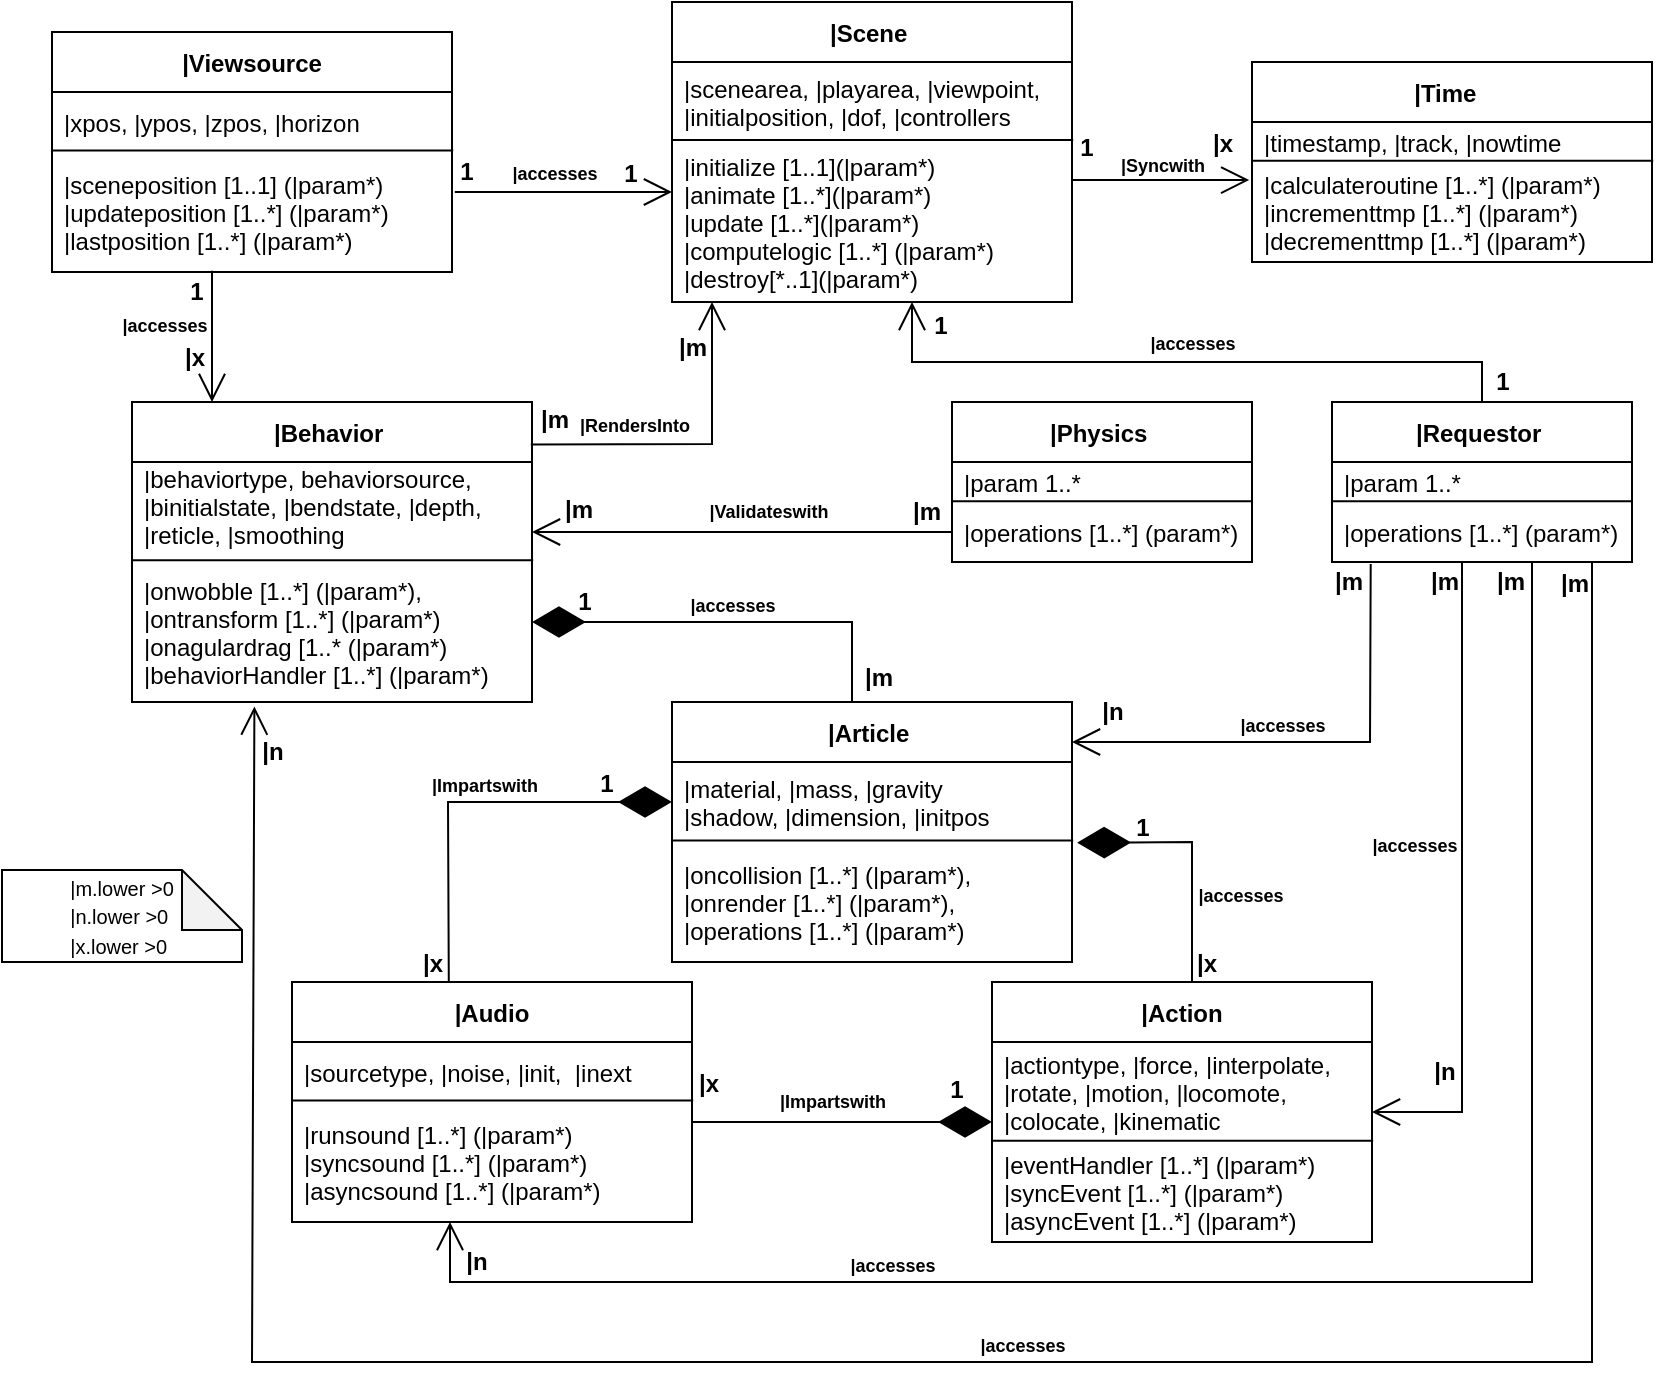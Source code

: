 <mxfile version="20.2.0" type="github">
  <diagram id="iACYzqWQ1ITx665O1Zea" name="Page-1">
    <mxGraphModel dx="960" dy="508" grid="1" gridSize="10" guides="1" tooltips="1" connect="1" arrows="1" fold="1" page="1" pageScale="1" pageWidth="850" pageHeight="1100" math="0" shadow="0">
      <root>
        <mxCell id="0" />
        <mxCell id="1" parent="0" />
        <mxCell id="z_brWQGFtK9m3Tseu1AX-10" value="|Scene " style="swimlane;fontStyle=1;childLayout=stackLayout;horizontal=1;startSize=30;horizontalStack=0;resizeParent=1;resizeParentMax=0;resizeLast=0;collapsible=1;marginBottom=0;" parent="1" vertex="1">
          <mxGeometry x="350" y="40" width="200" height="150" as="geometry" />
        </mxCell>
        <mxCell id="z_brWQGFtK9m3Tseu1AX-11" value="|scenearea, |playarea, |viewpoint, &#xa;|initialposition, |dof, |controllers" style="text;strokeColor=none;fillColor=none;align=left;verticalAlign=middle;spacingLeft=4;spacingRight=4;overflow=hidden;points=[[0,0.5],[1,0.5]];portConstraint=eastwest;rotatable=0;" parent="z_brWQGFtK9m3Tseu1AX-10" vertex="1">
          <mxGeometry y="30" width="200" height="40" as="geometry" />
        </mxCell>
        <mxCell id="z_brWQGFtK9m3Tseu1AX-13" value="|initialize [1..1](|param*)&#xa;|animate [1..*](|param*)&#xa;|update [1..*](|param*)&#xa;|computelogic [1..*] (|param*)&#xa;|destroy[*..1](|param*)" style="text;strokeColor=none;fillColor=none;align=left;verticalAlign=middle;spacingLeft=4;spacingRight=4;overflow=hidden;points=[[0,0.5],[1,0.5]];portConstraint=eastwest;rotatable=0;" parent="z_brWQGFtK9m3Tseu1AX-10" vertex="1">
          <mxGeometry y="70" width="200" height="80" as="geometry" />
        </mxCell>
        <mxCell id="z_brWQGFtK9m3Tseu1AX-20" value="" style="endArrow=none;html=1;rounded=0;exitX=0;exitY=-0.012;exitDx=0;exitDy=0;exitPerimeter=0;entryX=1.003;entryY=-0.012;entryDx=0;entryDy=0;entryPerimeter=0;" parent="z_brWQGFtK9m3Tseu1AX-10" source="z_brWQGFtK9m3Tseu1AX-13" target="z_brWQGFtK9m3Tseu1AX-13" edge="1">
          <mxGeometry width="50" height="50" relative="1" as="geometry">
            <mxPoint x="120" y="190" as="sourcePoint" />
            <mxPoint x="170" y="140" as="targetPoint" />
          </mxGeometry>
        </mxCell>
        <mxCell id="z_brWQGFtK9m3Tseu1AX-21" value="|Viewsource" style="swimlane;fontStyle=1;childLayout=stackLayout;horizontal=1;startSize=30;horizontalStack=0;resizeParent=1;resizeParentMax=0;resizeLast=0;collapsible=1;marginBottom=0;" parent="1" vertex="1">
          <mxGeometry x="40" y="55" width="200" height="120" as="geometry" />
        </mxCell>
        <mxCell id="z_brWQGFtK9m3Tseu1AX-22" value="|xpos, |ypos, |zpos, |horizon" style="text;strokeColor=none;fillColor=none;align=left;verticalAlign=middle;spacingLeft=4;spacingRight=4;overflow=hidden;points=[[0,0.5],[1,0.5]];portConstraint=eastwest;rotatable=0;" parent="z_brWQGFtK9m3Tseu1AX-21" vertex="1">
          <mxGeometry y="30" width="200" height="30" as="geometry" />
        </mxCell>
        <mxCell id="z_brWQGFtK9m3Tseu1AX-23" value="|sceneposition [1..1] (|param*)&#xa;|updateposition [1..*] (|param*)&#xa;|lastposition [1..*] (|param*)" style="text;strokeColor=none;fillColor=none;align=left;verticalAlign=middle;spacingLeft=4;spacingRight=4;overflow=hidden;points=[[0,0.5],[1,0.5]];portConstraint=eastwest;rotatable=0;" parent="z_brWQGFtK9m3Tseu1AX-21" vertex="1">
          <mxGeometry y="60" width="200" height="60" as="geometry" />
        </mxCell>
        <mxCell id="z_brWQGFtK9m3Tseu1AX-24" value="" style="endArrow=none;html=1;rounded=0;exitX=0;exitY=-0.012;exitDx=0;exitDy=0;exitPerimeter=0;entryX=1.003;entryY=-0.012;entryDx=0;entryDy=0;entryPerimeter=0;" parent="z_brWQGFtK9m3Tseu1AX-21" source="z_brWQGFtK9m3Tseu1AX-23" target="z_brWQGFtK9m3Tseu1AX-23" edge="1">
          <mxGeometry width="50" height="50" relative="1" as="geometry">
            <mxPoint x="120" y="190" as="sourcePoint" />
            <mxPoint x="170" y="140" as="targetPoint" />
          </mxGeometry>
        </mxCell>
        <mxCell id="z_brWQGFtK9m3Tseu1AX-25" value="|Time  " style="swimlane;fontStyle=1;childLayout=stackLayout;horizontal=1;startSize=30;horizontalStack=0;resizeParent=1;resizeParentMax=0;resizeLast=0;collapsible=1;marginBottom=0;" parent="1" vertex="1">
          <mxGeometry x="640" y="70" width="200" height="100" as="geometry" />
        </mxCell>
        <mxCell id="z_brWQGFtK9m3Tseu1AX-26" value="|timestamp, |track, |nowtime" style="text;strokeColor=none;fillColor=none;align=left;verticalAlign=middle;spacingLeft=4;spacingRight=4;overflow=hidden;points=[[0,0.5],[1,0.5]];portConstraint=eastwest;rotatable=0;" parent="z_brWQGFtK9m3Tseu1AX-25" vertex="1">
          <mxGeometry y="30" width="200" height="20" as="geometry" />
        </mxCell>
        <mxCell id="z_brWQGFtK9m3Tseu1AX-27" value="|calculateroutine [1..*] (|param*)&#xa;|incrementtmp [1..*] (|param*)&#xa;|decrementtmp [1..*] (|param*)" style="text;strokeColor=none;fillColor=none;align=left;verticalAlign=middle;spacingLeft=4;spacingRight=4;overflow=hidden;points=[[0,0.5],[1,0.5]];portConstraint=eastwest;rotatable=0;" parent="z_brWQGFtK9m3Tseu1AX-25" vertex="1">
          <mxGeometry y="50" width="200" height="50" as="geometry" />
        </mxCell>
        <mxCell id="z_brWQGFtK9m3Tseu1AX-28" value="" style="endArrow=none;html=1;rounded=0;exitX=0;exitY=-0.012;exitDx=0;exitDy=0;exitPerimeter=0;entryX=1.003;entryY=-0.012;entryDx=0;entryDy=0;entryPerimeter=0;" parent="z_brWQGFtK9m3Tseu1AX-25" source="z_brWQGFtK9m3Tseu1AX-27" target="z_brWQGFtK9m3Tseu1AX-27" edge="1">
          <mxGeometry width="50" height="50" relative="1" as="geometry">
            <mxPoint x="120" y="190" as="sourcePoint" />
            <mxPoint x="170" y="140" as="targetPoint" />
          </mxGeometry>
        </mxCell>
        <mxCell id="z_brWQGFtK9m3Tseu1AX-32" value="1" style="text;html=1;align=center;verticalAlign=middle;resizable=0;points=[];autosize=1;strokeColor=none;fillColor=none;fontStyle=1" parent="1" vertex="1">
          <mxGeometry x="232" y="110" width="30" height="30" as="geometry" />
        </mxCell>
        <mxCell id="z_brWQGFtK9m3Tseu1AX-33" value="1" style="text;html=1;align=center;verticalAlign=middle;resizable=0;points=[];autosize=1;strokeColor=none;fillColor=none;fontStyle=1" parent="1" vertex="1">
          <mxGeometry x="314" y="111" width="30" height="30" as="geometry" />
        </mxCell>
        <mxCell id="z_brWQGFtK9m3Tseu1AX-41" value="" style="endArrow=open;endFill=1;endSize=12;html=1;rounded=0;entryX=-0.007;entryY=0.113;entryDx=0;entryDy=0;entryPerimeter=0;" parent="1" edge="1">
          <mxGeometry width="160" relative="1" as="geometry">
            <mxPoint x="550" y="129" as="sourcePoint" />
            <mxPoint x="638.6" y="129.04" as="targetPoint" />
          </mxGeometry>
        </mxCell>
        <mxCell id="z_brWQGFtK9m3Tseu1AX-42" value="1" style="text;html=1;align=center;verticalAlign=middle;resizable=0;points=[];autosize=1;strokeColor=none;fillColor=none;fontStyle=1" parent="1" vertex="1">
          <mxGeometry x="542" y="98" width="30" height="30" as="geometry" />
        </mxCell>
        <mxCell id="z_brWQGFtK9m3Tseu1AX-43" value="|x" style="text;html=1;align=center;verticalAlign=middle;resizable=0;points=[];autosize=1;strokeColor=none;fillColor=none;fontStyle=1" parent="1" vertex="1">
          <mxGeometry x="610" y="96" width="30" height="30" as="geometry" />
        </mxCell>
        <mxCell id="z_brWQGFtK9m3Tseu1AX-44" value="" style="endArrow=open;endFill=1;endSize=12;html=1;rounded=0;exitX=1.007;exitY=0.333;exitDx=0;exitDy=0;exitPerimeter=0;" parent="1" source="z_brWQGFtK9m3Tseu1AX-23" edge="1">
          <mxGeometry width="160" relative="1" as="geometry">
            <mxPoint x="380" y="250" as="sourcePoint" />
            <mxPoint x="350" y="135" as="targetPoint" />
          </mxGeometry>
        </mxCell>
        <mxCell id="z_brWQGFtK9m3Tseu1AX-46" value="|Behavior " style="swimlane;fontStyle=1;childLayout=stackLayout;horizontal=1;startSize=30;horizontalStack=0;resizeParent=1;resizeParentMax=0;resizeLast=0;collapsible=1;marginBottom=0;" parent="1" vertex="1">
          <mxGeometry x="80" y="240" width="200" height="150" as="geometry" />
        </mxCell>
        <mxCell id="z_brWQGFtK9m3Tseu1AX-47" value="|behaviortype, behaviorsource,&#xa;|binitialstate, |bendstate, |depth, &#xa;|reticle, |smoothing&#xa;" style="text;strokeColor=none;fillColor=none;align=left;verticalAlign=middle;spacingLeft=4;spacingRight=4;overflow=hidden;points=[[0,0.5],[1,0.5]];portConstraint=eastwest;rotatable=0;" parent="z_brWQGFtK9m3Tseu1AX-46" vertex="1">
          <mxGeometry y="30" width="200" height="50" as="geometry" />
        </mxCell>
        <mxCell id="z_brWQGFtK9m3Tseu1AX-48" value="|onwobble [1..*] (|param*),&#xa;|ontransform [1..*] (|param*)&#xa;|onagulardrag [1..* (|param*)&#xa;|behaviorHandler [1..*] (|param*)" style="text;strokeColor=none;fillColor=none;align=left;verticalAlign=middle;spacingLeft=4;spacingRight=4;overflow=hidden;points=[[0,0.5],[1,0.5]];portConstraint=eastwest;rotatable=0;" parent="z_brWQGFtK9m3Tseu1AX-46" vertex="1">
          <mxGeometry y="80" width="200" height="70" as="geometry" />
        </mxCell>
        <mxCell id="z_brWQGFtK9m3Tseu1AX-49" value="" style="endArrow=none;html=1;rounded=0;exitX=0;exitY=-0.012;exitDx=0;exitDy=0;exitPerimeter=0;entryX=1.003;entryY=-0.012;entryDx=0;entryDy=0;entryPerimeter=0;" parent="z_brWQGFtK9m3Tseu1AX-46" source="z_brWQGFtK9m3Tseu1AX-48" target="z_brWQGFtK9m3Tseu1AX-48" edge="1">
          <mxGeometry width="50" height="50" relative="1" as="geometry">
            <mxPoint x="120" y="190" as="sourcePoint" />
            <mxPoint x="170" y="140" as="targetPoint" />
          </mxGeometry>
        </mxCell>
        <mxCell id="z_brWQGFtK9m3Tseu1AX-50" value="|Physics " style="swimlane;fontStyle=1;childLayout=stackLayout;horizontal=1;startSize=30;horizontalStack=0;resizeParent=1;resizeParentMax=0;resizeLast=0;collapsible=1;marginBottom=0;" parent="1" vertex="1">
          <mxGeometry x="490" y="240" width="150" height="80" as="geometry" />
        </mxCell>
        <mxCell id="z_brWQGFtK9m3Tseu1AX-51" value="|param 1..*" style="text;strokeColor=none;fillColor=none;align=left;verticalAlign=middle;spacingLeft=4;spacingRight=4;overflow=hidden;points=[[0,0.5],[1,0.5]];portConstraint=eastwest;rotatable=0;" parent="z_brWQGFtK9m3Tseu1AX-50" vertex="1">
          <mxGeometry y="30" width="150" height="20" as="geometry" />
        </mxCell>
        <mxCell id="z_brWQGFtK9m3Tseu1AX-52" value="|operations [1..*] (param*)" style="text;strokeColor=none;fillColor=none;align=left;verticalAlign=middle;spacingLeft=4;spacingRight=4;overflow=hidden;points=[[0,0.5],[1,0.5]];portConstraint=eastwest;rotatable=0;" parent="z_brWQGFtK9m3Tseu1AX-50" vertex="1">
          <mxGeometry y="50" width="150" height="30" as="geometry" />
        </mxCell>
        <mxCell id="z_brWQGFtK9m3Tseu1AX-53" value="" style="endArrow=none;html=1;rounded=0;exitX=0;exitY=-0.012;exitDx=0;exitDy=0;exitPerimeter=0;entryX=1.003;entryY=-0.012;entryDx=0;entryDy=0;entryPerimeter=0;" parent="z_brWQGFtK9m3Tseu1AX-50" source="z_brWQGFtK9m3Tseu1AX-52" target="z_brWQGFtK9m3Tseu1AX-52" edge="1">
          <mxGeometry width="50" height="50" relative="1" as="geometry">
            <mxPoint x="120" y="190" as="sourcePoint" />
            <mxPoint x="170" y="140" as="targetPoint" />
          </mxGeometry>
        </mxCell>
        <mxCell id="z_brWQGFtK9m3Tseu1AX-54" value="" style="endArrow=open;endFill=1;endSize=12;html=1;rounded=0;exitX=0.4;exitY=0.989;exitDx=0;exitDy=0;exitPerimeter=0;" parent="1" source="z_brWQGFtK9m3Tseu1AX-23" edge="1">
          <mxGeometry width="160" relative="1" as="geometry">
            <mxPoint x="121" y="180" as="sourcePoint" />
            <mxPoint x="120" y="240" as="targetPoint" />
          </mxGeometry>
        </mxCell>
        <mxCell id="z_brWQGFtK9m3Tseu1AX-55" value="&lt;font style=&quot;font-size: 9px;&quot;&gt;|accesses&lt;/font&gt;" style="text;html=1;align=center;verticalAlign=middle;resizable=0;points=[];autosize=1;strokeColor=none;fillColor=none;fontStyle=1" parent="1" vertex="1">
          <mxGeometry x="61" y="186" width="70" height="30" as="geometry" />
        </mxCell>
        <mxCell id="z_brWQGFtK9m3Tseu1AX-56" value="|x" style="text;html=1;align=center;verticalAlign=middle;resizable=0;points=[];autosize=1;strokeColor=none;fillColor=none;fontStyle=1" parent="1" vertex="1">
          <mxGeometry x="96" y="203" width="30" height="30" as="geometry" />
        </mxCell>
        <mxCell id="z_brWQGFtK9m3Tseu1AX-57" value="1" style="text;html=1;align=center;verticalAlign=middle;resizable=0;points=[];autosize=1;strokeColor=none;fillColor=none;fontStyle=1" parent="1" vertex="1">
          <mxGeometry x="97" y="170" width="30" height="30" as="geometry" />
        </mxCell>
        <mxCell id="z_brWQGFtK9m3Tseu1AX-58" value="" style="endArrow=open;endFill=1;endSize=12;html=1;rounded=0;exitX=0.997;exitY=0.142;exitDx=0;exitDy=0;exitPerimeter=0;" parent="1" source="z_brWQGFtK9m3Tseu1AX-46" edge="1">
          <mxGeometry width="160" relative="1" as="geometry">
            <mxPoint x="380" y="230" as="sourcePoint" />
            <mxPoint x="370" y="190" as="targetPoint" />
            <Array as="points">
              <mxPoint x="370" y="261" />
            </Array>
          </mxGeometry>
        </mxCell>
        <mxCell id="z_brWQGFtK9m3Tseu1AX-59" value="" style="endArrow=open;endFill=1;endSize=12;html=1;rounded=0;exitX=0;exitY=0.5;exitDx=0;exitDy=0;" parent="1" source="z_brWQGFtK9m3Tseu1AX-52" edge="1">
          <mxGeometry width="160" relative="1" as="geometry">
            <mxPoint x="380" y="230" as="sourcePoint" />
            <mxPoint x="280" y="305" as="targetPoint" />
          </mxGeometry>
        </mxCell>
        <mxCell id="z_brWQGFtK9m3Tseu1AX-60" value="&lt;font style=&quot;font-size: 9px;&quot;&gt;|accesses&lt;/font&gt;" style="text;html=1;align=center;verticalAlign=middle;resizable=0;points=[];autosize=1;strokeColor=none;fillColor=none;fontStyle=1" parent="1" vertex="1">
          <mxGeometry x="256" y="110" width="70" height="30" as="geometry" />
        </mxCell>
        <mxCell id="z_brWQGFtK9m3Tseu1AX-62" value="|m" style="text;html=1;align=center;verticalAlign=middle;resizable=0;points=[];autosize=1;strokeColor=none;fillColor=none;fontStyle=1" parent="1" vertex="1">
          <mxGeometry x="271" y="234" width="40" height="30" as="geometry" />
        </mxCell>
        <mxCell id="z_brWQGFtK9m3Tseu1AX-63" value="|m" style="text;html=1;align=center;verticalAlign=middle;resizable=0;points=[];autosize=1;strokeColor=none;fillColor=none;fontStyle=1" parent="1" vertex="1">
          <mxGeometry x="340" y="198" width="40" height="30" as="geometry" />
        </mxCell>
        <mxCell id="z_brWQGFtK9m3Tseu1AX-65" value="|m" style="text;html=1;align=center;verticalAlign=middle;resizable=0;points=[];autosize=1;strokeColor=none;fillColor=none;fontStyle=1" parent="1" vertex="1">
          <mxGeometry x="283" y="279" width="40" height="30" as="geometry" />
        </mxCell>
        <mxCell id="z_brWQGFtK9m3Tseu1AX-66" value="|m" style="text;html=1;align=center;verticalAlign=middle;resizable=0;points=[];autosize=1;strokeColor=none;fillColor=none;fontStyle=1" parent="1" vertex="1">
          <mxGeometry x="457" y="280" width="40" height="30" as="geometry" />
        </mxCell>
        <mxCell id="z_brWQGFtK9m3Tseu1AX-68" value="|Requestor " style="swimlane;fontStyle=1;childLayout=stackLayout;horizontal=1;startSize=30;horizontalStack=0;resizeParent=1;resizeParentMax=0;resizeLast=0;collapsible=1;marginBottom=0;" parent="1" vertex="1">
          <mxGeometry x="680" y="240" width="150" height="80" as="geometry" />
        </mxCell>
        <mxCell id="z_brWQGFtK9m3Tseu1AX-69" value="|param 1..*" style="text;strokeColor=none;fillColor=none;align=left;verticalAlign=middle;spacingLeft=4;spacingRight=4;overflow=hidden;points=[[0,0.5],[1,0.5]];portConstraint=eastwest;rotatable=0;" parent="z_brWQGFtK9m3Tseu1AX-68" vertex="1">
          <mxGeometry y="30" width="150" height="20" as="geometry" />
        </mxCell>
        <mxCell id="z_brWQGFtK9m3Tseu1AX-70" value="|operations [1..*] (param*)" style="text;strokeColor=none;fillColor=none;align=left;verticalAlign=middle;spacingLeft=4;spacingRight=4;overflow=hidden;points=[[0,0.5],[1,0.5]];portConstraint=eastwest;rotatable=0;" parent="z_brWQGFtK9m3Tseu1AX-68" vertex="1">
          <mxGeometry y="50" width="150" height="30" as="geometry" />
        </mxCell>
        <mxCell id="z_brWQGFtK9m3Tseu1AX-71" value="" style="endArrow=none;html=1;rounded=0;exitX=0;exitY=-0.012;exitDx=0;exitDy=0;exitPerimeter=0;entryX=1.003;entryY=-0.012;entryDx=0;entryDy=0;entryPerimeter=0;" parent="z_brWQGFtK9m3Tseu1AX-68" source="z_brWQGFtK9m3Tseu1AX-70" target="z_brWQGFtK9m3Tseu1AX-70" edge="1">
          <mxGeometry width="50" height="50" relative="1" as="geometry">
            <mxPoint x="120" y="190" as="sourcePoint" />
            <mxPoint x="170" y="140" as="targetPoint" />
          </mxGeometry>
        </mxCell>
        <mxCell id="z_brWQGFtK9m3Tseu1AX-72" value="" style="endArrow=open;endFill=1;endSize=12;html=1;rounded=0;exitX=0.5;exitY=0;exitDx=0;exitDy=0;" parent="1" source="z_brWQGFtK9m3Tseu1AX-68" edge="1">
          <mxGeometry width="160" relative="1" as="geometry">
            <mxPoint x="380" y="230" as="sourcePoint" />
            <mxPoint x="470" y="190" as="targetPoint" />
            <Array as="points">
              <mxPoint x="755" y="220" />
              <mxPoint x="470" y="220" />
            </Array>
          </mxGeometry>
        </mxCell>
        <mxCell id="z_brWQGFtK9m3Tseu1AX-73" value="&lt;font style=&quot;font-size: 9px;&quot;&gt;|accesses&lt;/font&gt;" style="text;html=1;align=center;verticalAlign=middle;resizable=0;points=[];autosize=1;strokeColor=none;fillColor=none;fontStyle=1" parent="1" vertex="1">
          <mxGeometry x="575" y="195" width="70" height="30" as="geometry" />
        </mxCell>
        <mxCell id="z_brWQGFtK9m3Tseu1AX-74" value="1" style="text;html=1;align=center;verticalAlign=middle;resizable=0;points=[];autosize=1;strokeColor=none;fillColor=none;fontStyle=1" parent="1" vertex="1">
          <mxGeometry x="750" y="215" width="30" height="30" as="geometry" />
        </mxCell>
        <mxCell id="z_brWQGFtK9m3Tseu1AX-75" value="1" style="text;html=1;align=center;verticalAlign=middle;resizable=0;points=[];autosize=1;strokeColor=none;fillColor=none;fontStyle=1" parent="1" vertex="1">
          <mxGeometry x="469" y="187" width="30" height="30" as="geometry" />
        </mxCell>
        <mxCell id="z_brWQGFtK9m3Tseu1AX-76" value="|Article " style="swimlane;fontStyle=1;childLayout=stackLayout;horizontal=1;startSize=30;horizontalStack=0;resizeParent=1;resizeParentMax=0;resizeLast=0;collapsible=1;marginBottom=0;" parent="1" vertex="1">
          <mxGeometry x="350" y="390" width="200" height="130" as="geometry" />
        </mxCell>
        <mxCell id="z_brWQGFtK9m3Tseu1AX-77" value="|material, |mass, |gravity &#xa;|shadow, |dimension, |initpos" style="text;strokeColor=none;fillColor=none;align=left;verticalAlign=middle;spacingLeft=4;spacingRight=4;overflow=hidden;points=[[0,0.5],[1,0.5]];portConstraint=eastwest;rotatable=0;" parent="z_brWQGFtK9m3Tseu1AX-76" vertex="1">
          <mxGeometry y="30" width="200" height="40" as="geometry" />
        </mxCell>
        <mxCell id="z_brWQGFtK9m3Tseu1AX-78" value="|oncollision [1..*] (|param*),&#xa;|onrender [1..*] (|param*),&#xa;|operations [1..*] (|param*)" style="text;strokeColor=none;fillColor=none;align=left;verticalAlign=middle;spacingLeft=4;spacingRight=4;overflow=hidden;points=[[0,0.5],[1,0.5]];portConstraint=eastwest;rotatable=0;" parent="z_brWQGFtK9m3Tseu1AX-76" vertex="1">
          <mxGeometry y="70" width="200" height="60" as="geometry" />
        </mxCell>
        <mxCell id="z_brWQGFtK9m3Tseu1AX-79" value="" style="endArrow=none;html=1;rounded=0;exitX=0;exitY=-0.012;exitDx=0;exitDy=0;exitPerimeter=0;entryX=1.003;entryY=-0.012;entryDx=0;entryDy=0;entryPerimeter=0;" parent="z_brWQGFtK9m3Tseu1AX-76" source="z_brWQGFtK9m3Tseu1AX-78" target="z_brWQGFtK9m3Tseu1AX-78" edge="1">
          <mxGeometry width="50" height="50" relative="1" as="geometry">
            <mxPoint x="120" y="190" as="sourcePoint" />
            <mxPoint x="170" y="140" as="targetPoint" />
          </mxGeometry>
        </mxCell>
        <mxCell id="z_brWQGFtK9m3Tseu1AX-80" value="|Audio" style="swimlane;fontStyle=1;childLayout=stackLayout;horizontal=1;startSize=30;horizontalStack=0;resizeParent=1;resizeParentMax=0;resizeLast=0;collapsible=1;marginBottom=0;" parent="1" vertex="1">
          <mxGeometry x="160" y="530" width="200" height="120" as="geometry" />
        </mxCell>
        <mxCell id="z_brWQGFtK9m3Tseu1AX-81" value="|sourcetype, |noise, |init,  |inext" style="text;strokeColor=none;fillColor=none;align=left;verticalAlign=middle;spacingLeft=4;spacingRight=4;overflow=hidden;points=[[0,0.5],[1,0.5]];portConstraint=eastwest;rotatable=0;" parent="z_brWQGFtK9m3Tseu1AX-80" vertex="1">
          <mxGeometry y="30" width="200" height="30" as="geometry" />
        </mxCell>
        <mxCell id="z_brWQGFtK9m3Tseu1AX-82" value="|runsound [1..*] (|param*)&#xa;|syncsound [1..*] (|param*)&#xa;|asyncsound [1..*] (|param*)" style="text;strokeColor=none;fillColor=none;align=left;verticalAlign=middle;spacingLeft=4;spacingRight=4;overflow=hidden;points=[[0,0.5],[1,0.5]];portConstraint=eastwest;rotatable=0;" parent="z_brWQGFtK9m3Tseu1AX-80" vertex="1">
          <mxGeometry y="60" width="200" height="60" as="geometry" />
        </mxCell>
        <mxCell id="z_brWQGFtK9m3Tseu1AX-83" value="" style="endArrow=none;html=1;rounded=0;exitX=0;exitY=-0.012;exitDx=0;exitDy=0;exitPerimeter=0;entryX=1.003;entryY=-0.012;entryDx=0;entryDy=0;entryPerimeter=0;" parent="z_brWQGFtK9m3Tseu1AX-80" source="z_brWQGFtK9m3Tseu1AX-82" target="z_brWQGFtK9m3Tseu1AX-82" edge="1">
          <mxGeometry width="50" height="50" relative="1" as="geometry">
            <mxPoint x="120" y="190" as="sourcePoint" />
            <mxPoint x="170" y="140" as="targetPoint" />
          </mxGeometry>
        </mxCell>
        <mxCell id="z_brWQGFtK9m3Tseu1AX-84" value="|Action" style="swimlane;fontStyle=1;childLayout=stackLayout;horizontal=1;startSize=30;horizontalStack=0;resizeParent=1;resizeParentMax=0;resizeLast=0;collapsible=1;marginBottom=0;" parent="1" vertex="1">
          <mxGeometry x="510" y="530" width="190" height="130" as="geometry" />
        </mxCell>
        <mxCell id="z_brWQGFtK9m3Tseu1AX-85" value="|actiontype, |force, |interpolate, &#xa;|rotate, |motion, |locomote, &#xa;|colocate, |kinematic" style="text;strokeColor=none;fillColor=none;align=left;verticalAlign=middle;spacingLeft=4;spacingRight=4;overflow=hidden;points=[[0,0.5],[1,0.5]];portConstraint=eastwest;rotatable=0;" parent="z_brWQGFtK9m3Tseu1AX-84" vertex="1">
          <mxGeometry y="30" width="190" height="50" as="geometry" />
        </mxCell>
        <mxCell id="z_brWQGFtK9m3Tseu1AX-86" value="|eventHandler [1..*] (|param*)&#xa;|syncEvent [1..*] (|param*)&#xa;|asyncEvent [1..*] (|param*)" style="text;strokeColor=none;fillColor=none;align=left;verticalAlign=middle;spacingLeft=4;spacingRight=4;overflow=hidden;points=[[0,0.5],[1,0.5]];portConstraint=eastwest;rotatable=0;" parent="z_brWQGFtK9m3Tseu1AX-84" vertex="1">
          <mxGeometry y="80" width="190" height="50" as="geometry" />
        </mxCell>
        <mxCell id="z_brWQGFtK9m3Tseu1AX-87" value="" style="endArrow=none;html=1;rounded=0;exitX=0;exitY=-0.012;exitDx=0;exitDy=0;exitPerimeter=0;entryX=1.003;entryY=-0.012;entryDx=0;entryDy=0;entryPerimeter=0;" parent="z_brWQGFtK9m3Tseu1AX-84" source="z_brWQGFtK9m3Tseu1AX-86" target="z_brWQGFtK9m3Tseu1AX-86" edge="1">
          <mxGeometry width="50" height="50" relative="1" as="geometry">
            <mxPoint x="120" y="190" as="sourcePoint" />
            <mxPoint x="170" y="140" as="targetPoint" />
          </mxGeometry>
        </mxCell>
        <mxCell id="z_brWQGFtK9m3Tseu1AX-88" value="" style="endArrow=diamondThin;endFill=1;endSize=24;html=1;rounded=0;" parent="1" edge="1">
          <mxGeometry width="160" relative="1" as="geometry">
            <mxPoint x="440" y="390" as="sourcePoint" />
            <mxPoint x="280" y="350" as="targetPoint" />
            <Array as="points">
              <mxPoint x="440" y="350" />
            </Array>
          </mxGeometry>
        </mxCell>
        <mxCell id="z_brWQGFtK9m3Tseu1AX-89" value="&lt;font style=&quot;font-size: 9px;&quot;&gt;|accesses&lt;/font&gt;" style="text;html=1;align=center;verticalAlign=middle;resizable=0;points=[];autosize=1;strokeColor=none;fillColor=none;fontStyle=1" parent="1" vertex="1">
          <mxGeometry x="345" y="326" width="70" height="30" as="geometry" />
        </mxCell>
        <mxCell id="z_brWQGFtK9m3Tseu1AX-90" value="|m" style="text;html=1;align=center;verticalAlign=middle;resizable=0;points=[];autosize=1;strokeColor=none;fillColor=none;fontStyle=1" parent="1" vertex="1">
          <mxGeometry x="433" y="363" width="40" height="30" as="geometry" />
        </mxCell>
        <mxCell id="z_brWQGFtK9m3Tseu1AX-91" value="1" style="text;html=1;align=center;verticalAlign=middle;resizable=0;points=[];autosize=1;strokeColor=none;fillColor=none;fontStyle=1" parent="1" vertex="1">
          <mxGeometry x="291" y="325" width="30" height="30" as="geometry" />
        </mxCell>
        <mxCell id="z_brWQGFtK9m3Tseu1AX-93" value="&lt;font style=&quot;font-size: 9px;&quot;&gt;|Syncwith&lt;/font&gt;" style="text;html=1;align=center;verticalAlign=middle;resizable=0;points=[];autosize=1;strokeColor=none;fillColor=none;fontStyle=1" parent="1" vertex="1">
          <mxGeometry x="560" y="106" width="70" height="30" as="geometry" />
        </mxCell>
        <mxCell id="z_brWQGFtK9m3Tseu1AX-96" value="&lt;font style=&quot;font-size: 9px;&quot;&gt;|Validateswith&lt;/font&gt;" style="text;html=1;align=center;verticalAlign=middle;resizable=0;points=[];autosize=1;strokeColor=none;fillColor=none;fontStyle=1" parent="1" vertex="1">
          <mxGeometry x="358" y="279" width="80" height="30" as="geometry" />
        </mxCell>
        <mxCell id="z_brWQGFtK9m3Tseu1AX-98" value="" style="endArrow=open;endFill=1;endSize=12;html=1;rounded=0;fontSize=9;exitX=0.129;exitY=1.033;exitDx=0;exitDy=0;exitPerimeter=0;" parent="1" source="z_brWQGFtK9m3Tseu1AX-70" edge="1">
          <mxGeometry width="160" relative="1" as="geometry">
            <mxPoint x="340" y="520" as="sourcePoint" />
            <mxPoint x="550" y="410" as="targetPoint" />
            <Array as="points">
              <mxPoint x="699" y="410" />
            </Array>
          </mxGeometry>
        </mxCell>
        <mxCell id="z_brWQGFtK9m3Tseu1AX-99" value="" style="endArrow=open;endFill=1;endSize=12;html=1;rounded=0;fontSize=9;entryX=1;entryY=0.5;entryDx=0;entryDy=0;" parent="1" target="z_brWQGFtK9m3Tseu1AX-84" edge="1">
          <mxGeometry width="160" relative="1" as="geometry">
            <mxPoint x="745" y="320" as="sourcePoint" />
            <mxPoint x="680" y="560" as="targetPoint" />
            <Array as="points">
              <mxPoint x="745" y="595" />
            </Array>
          </mxGeometry>
        </mxCell>
        <mxCell id="z_brWQGFtK9m3Tseu1AX-100" value="" style="endArrow=open;endFill=1;endSize=12;html=1;rounded=0;fontSize=9;" parent="1" edge="1">
          <mxGeometry width="160" relative="1" as="geometry">
            <mxPoint x="780" y="320" as="sourcePoint" />
            <mxPoint x="239" y="650" as="targetPoint" />
            <Array as="points">
              <mxPoint x="780" y="680" />
              <mxPoint x="239" y="680" />
            </Array>
          </mxGeometry>
        </mxCell>
        <mxCell id="z_brWQGFtK9m3Tseu1AX-101" value="" style="endArrow=open;endFill=1;endSize=12;html=1;rounded=0;fontSize=9;entryX=0.306;entryY=1.033;entryDx=0;entryDy=0;entryPerimeter=0;" parent="1" target="z_brWQGFtK9m3Tseu1AX-48" edge="1">
          <mxGeometry width="160" relative="1" as="geometry">
            <mxPoint x="810" y="320" as="sourcePoint" />
            <mxPoint x="140" y="410" as="targetPoint" />
            <Array as="points">
              <mxPoint x="810" y="720" />
              <mxPoint x="450" y="720" />
              <mxPoint x="140" y="720" />
            </Array>
          </mxGeometry>
        </mxCell>
        <mxCell id="z_brWQGFtK9m3Tseu1AX-102" value="" style="endArrow=diamondThin;endFill=1;endSize=24;html=1;rounded=0;fontSize=9;" parent="1" edge="1">
          <mxGeometry width="160" relative="1" as="geometry">
            <mxPoint x="360" y="600" as="sourcePoint" />
            <mxPoint x="510" y="600" as="targetPoint" />
          </mxGeometry>
        </mxCell>
        <mxCell id="z_brWQGFtK9m3Tseu1AX-103" value="" style="endArrow=diamondThin;endFill=1;endSize=24;html=1;rounded=0;fontSize=9;exitX=0.392;exitY=-0.003;exitDx=0;exitDy=0;exitPerimeter=0;" parent="1" source="z_brWQGFtK9m3Tseu1AX-80" edge="1">
          <mxGeometry width="160" relative="1" as="geometry">
            <mxPoint x="340" y="520" as="sourcePoint" />
            <mxPoint x="350" y="440" as="targetPoint" />
            <Array as="points">
              <mxPoint x="238" y="440" />
            </Array>
          </mxGeometry>
        </mxCell>
        <mxCell id="z_brWQGFtK9m3Tseu1AX-104" value="" style="endArrow=diamondThin;endFill=1;endSize=24;html=1;rounded=0;fontSize=9;entryX=1.013;entryY=0.006;entryDx=0;entryDy=0;entryPerimeter=0;" parent="1" target="z_brWQGFtK9m3Tseu1AX-78" edge="1">
          <mxGeometry width="160" relative="1" as="geometry">
            <mxPoint x="610" y="530" as="sourcePoint" />
            <mxPoint x="500" y="520" as="targetPoint" />
            <Array as="points">
              <mxPoint x="610" y="460" />
            </Array>
          </mxGeometry>
        </mxCell>
        <mxCell id="z_brWQGFtK9m3Tseu1AX-105" value="&lt;font style=&quot;font-size: 9px;&quot;&gt;|accesses&lt;/font&gt;" style="text;html=1;align=center;verticalAlign=middle;resizable=0;points=[];autosize=1;strokeColor=none;fillColor=none;fontStyle=1" parent="1" vertex="1">
          <mxGeometry x="620" y="386" width="70" height="30" as="geometry" />
        </mxCell>
        <mxCell id="z_brWQGFtK9m3Tseu1AX-106" value="&lt;font style=&quot;font-size: 9px;&quot;&gt;|Impartswith&lt;/font&gt;" style="text;html=1;align=center;verticalAlign=middle;resizable=0;points=[];autosize=1;strokeColor=none;fillColor=none;fontStyle=1" parent="1" vertex="1">
          <mxGeometry x="216" y="416" width="80" height="30" as="geometry" />
        </mxCell>
        <mxCell id="z_brWQGFtK9m3Tseu1AX-108" value="&lt;font style=&quot;font-size: 9px;&quot;&gt;|Impartswith&lt;/font&gt;" style="text;html=1;align=center;verticalAlign=middle;resizable=0;points=[];autosize=1;strokeColor=none;fillColor=none;fontStyle=1" parent="1" vertex="1">
          <mxGeometry x="390" y="574" width="80" height="30" as="geometry" />
        </mxCell>
        <mxCell id="z_brWQGFtK9m3Tseu1AX-109" value="&lt;font style=&quot;font-size: 9px;&quot;&gt;|accesses&lt;/font&gt;" style="text;html=1;align=center;verticalAlign=middle;resizable=0;points=[];autosize=1;strokeColor=none;fillColor=none;fontStyle=1" parent="1" vertex="1">
          <mxGeometry x="425" y="656" width="70" height="30" as="geometry" />
        </mxCell>
        <mxCell id="z_brWQGFtK9m3Tseu1AX-110" value="&lt;font style=&quot;font-size: 9px;&quot;&gt;|accesses&lt;/font&gt;" style="text;html=1;align=center;verticalAlign=middle;resizable=0;points=[];autosize=1;strokeColor=none;fillColor=none;fontStyle=1" parent="1" vertex="1">
          <mxGeometry x="490" y="696" width="70" height="30" as="geometry" />
        </mxCell>
        <mxCell id="z_brWQGFtK9m3Tseu1AX-111" value="&lt;font style=&quot;font-size: 9px;&quot;&gt;|accesses&lt;/font&gt;" style="text;html=1;align=center;verticalAlign=middle;resizable=0;points=[];autosize=1;strokeColor=none;fillColor=none;fontStyle=1" parent="1" vertex="1">
          <mxGeometry x="686" y="446" width="70" height="30" as="geometry" />
        </mxCell>
        <mxCell id="z_brWQGFtK9m3Tseu1AX-117" value="|x" style="text;html=1;align=center;verticalAlign=middle;resizable=0;points=[];autosize=1;strokeColor=none;fillColor=none;fontStyle=1" parent="1" vertex="1">
          <mxGeometry x="215" y="506" width="30" height="30" as="geometry" />
        </mxCell>
        <mxCell id="z_brWQGFtK9m3Tseu1AX-118" value="|x" style="text;html=1;align=center;verticalAlign=middle;resizable=0;points=[];autosize=1;strokeColor=none;fillColor=none;fontStyle=1" parent="1" vertex="1">
          <mxGeometry x="353" y="566" width="30" height="30" as="geometry" />
        </mxCell>
        <mxCell id="z_brWQGFtK9m3Tseu1AX-120" value="|m" style="text;html=1;align=center;verticalAlign=middle;resizable=0;points=[];autosize=1;strokeColor=none;fillColor=none;fontStyle=1" parent="1" vertex="1">
          <mxGeometry x="668" y="315" width="40" height="30" as="geometry" />
        </mxCell>
        <mxCell id="z_brWQGFtK9m3Tseu1AX-121" value="|m" style="text;html=1;align=center;verticalAlign=middle;resizable=0;points=[];autosize=1;strokeColor=none;fillColor=none;fontStyle=1" parent="1" vertex="1">
          <mxGeometry x="716" y="315" width="40" height="30" as="geometry" />
        </mxCell>
        <mxCell id="z_brWQGFtK9m3Tseu1AX-123" value="|m" style="text;html=1;align=center;verticalAlign=middle;resizable=0;points=[];autosize=1;strokeColor=none;fillColor=none;fontStyle=1" parent="1" vertex="1">
          <mxGeometry x="749" y="315" width="40" height="30" as="geometry" />
        </mxCell>
        <mxCell id="z_brWQGFtK9m3Tseu1AX-124" value="|m" style="text;html=1;align=center;verticalAlign=middle;resizable=0;points=[];autosize=1;strokeColor=none;fillColor=none;fontStyle=1" parent="1" vertex="1">
          <mxGeometry x="781" y="316" width="40" height="30" as="geometry" />
        </mxCell>
        <mxCell id="z_brWQGFtK9m3Tseu1AX-125" value="1" style="text;html=1;align=center;verticalAlign=middle;resizable=0;points=[];autosize=1;strokeColor=none;fillColor=none;fontStyle=1" parent="1" vertex="1">
          <mxGeometry x="302" y="416" width="30" height="30" as="geometry" />
        </mxCell>
        <mxCell id="z_brWQGFtK9m3Tseu1AX-126" value="1" style="text;html=1;align=center;verticalAlign=middle;resizable=0;points=[];autosize=1;strokeColor=none;fillColor=none;fontStyle=1" parent="1" vertex="1">
          <mxGeometry x="570" y="438" width="30" height="30" as="geometry" />
        </mxCell>
        <mxCell id="z_brWQGFtK9m3Tseu1AX-127" value="|n" style="text;html=1;align=center;verticalAlign=middle;resizable=0;points=[];autosize=1;strokeColor=none;fillColor=none;fontStyle=1" parent="1" vertex="1">
          <mxGeometry x="555" y="380" width="30" height="30" as="geometry" />
        </mxCell>
        <mxCell id="z_brWQGFtK9m3Tseu1AX-128" value="|n" style="text;html=1;align=center;verticalAlign=middle;resizable=0;points=[];autosize=1;strokeColor=none;fillColor=none;fontStyle=1" parent="1" vertex="1">
          <mxGeometry x="721" y="560" width="30" height="30" as="geometry" />
        </mxCell>
        <mxCell id="z_brWQGFtK9m3Tseu1AX-130" value="|n" style="text;html=1;align=center;verticalAlign=middle;resizable=0;points=[];autosize=1;strokeColor=none;fillColor=none;fontStyle=1" parent="1" vertex="1">
          <mxGeometry x="237" y="655" width="30" height="30" as="geometry" />
        </mxCell>
        <mxCell id="z_brWQGFtK9m3Tseu1AX-131" value="|n" style="text;html=1;align=center;verticalAlign=middle;resizable=0;points=[];autosize=1;strokeColor=none;fillColor=none;fontStyle=1" parent="1" vertex="1">
          <mxGeometry x="135" y="400" width="30" height="30" as="geometry" />
        </mxCell>
        <mxCell id="z_brWQGFtK9m3Tseu1AX-132" value="&lt;div style=&quot;text-align: left&quot;&gt;&lt;span style=&quot;font-weight: normal;&quot;&gt;&lt;span style=&quot;background-color: initial; font-size: x-small;&quot;&gt;|m.lower &amp;gt;0&lt;/span&gt;&lt;br&gt;&lt;/span&gt;&lt;/div&gt;&lt;div style=&quot;text-align: left&quot;&gt;&lt;font style=&quot;font-weight: normal;&quot; size=&quot;1&quot;&gt;|n.lower &amp;gt;0&lt;/font&gt;&lt;/div&gt;&lt;div style=&quot;text-align: left&quot;&gt;&lt;font style=&quot;font-weight: normal;&quot; size=&quot;1&quot;&gt;|x.lower &amp;gt;0&lt;/font&gt;&lt;/div&gt;" style="shape=note;whiteSpace=wrap;html=1;backgroundOutline=1;darkOpacity=0.05;fontStyle=1" parent="1" vertex="1">
          <mxGeometry x="15" y="474" width="120" height="46" as="geometry" />
        </mxCell>
        <mxCell id="z_brWQGFtK9m3Tseu1AX-136" value="|x" style="text;html=1;align=center;verticalAlign=middle;resizable=0;points=[];autosize=1;strokeColor=none;fillColor=none;fontStyle=1" parent="1" vertex="1">
          <mxGeometry x="602" y="506" width="30" height="30" as="geometry" />
        </mxCell>
        <mxCell id="z_brWQGFtK9m3Tseu1AX-137" value="&lt;font style=&quot;font-size: 9px;&quot;&gt;|accesses&lt;/font&gt;" style="text;html=1;align=center;verticalAlign=middle;resizable=0;points=[];autosize=1;strokeColor=none;fillColor=none;fontStyle=1" parent="1" vertex="1">
          <mxGeometry x="599" y="471" width="70" height="30" as="geometry" />
        </mxCell>
        <mxCell id="z_brWQGFtK9m3Tseu1AX-138" value="1" style="text;html=1;align=center;verticalAlign=middle;resizable=0;points=[];autosize=1;strokeColor=none;fillColor=none;fontStyle=1" parent="1" vertex="1">
          <mxGeometry x="477" y="569" width="30" height="30" as="geometry" />
        </mxCell>
        <mxCell id="z_brWQGFtK9m3Tseu1AX-140" value="&lt;font style=&quot;font-size: 9px;&quot;&gt;|RendersInto&lt;/font&gt;" style="text;html=1;align=center;verticalAlign=middle;resizable=0;points=[];autosize=1;strokeColor=none;fillColor=none;fontStyle=1" parent="1" vertex="1">
          <mxGeometry x="291" y="236" width="80" height="30" as="geometry" />
        </mxCell>
      </root>
    </mxGraphModel>
  </diagram>
</mxfile>

